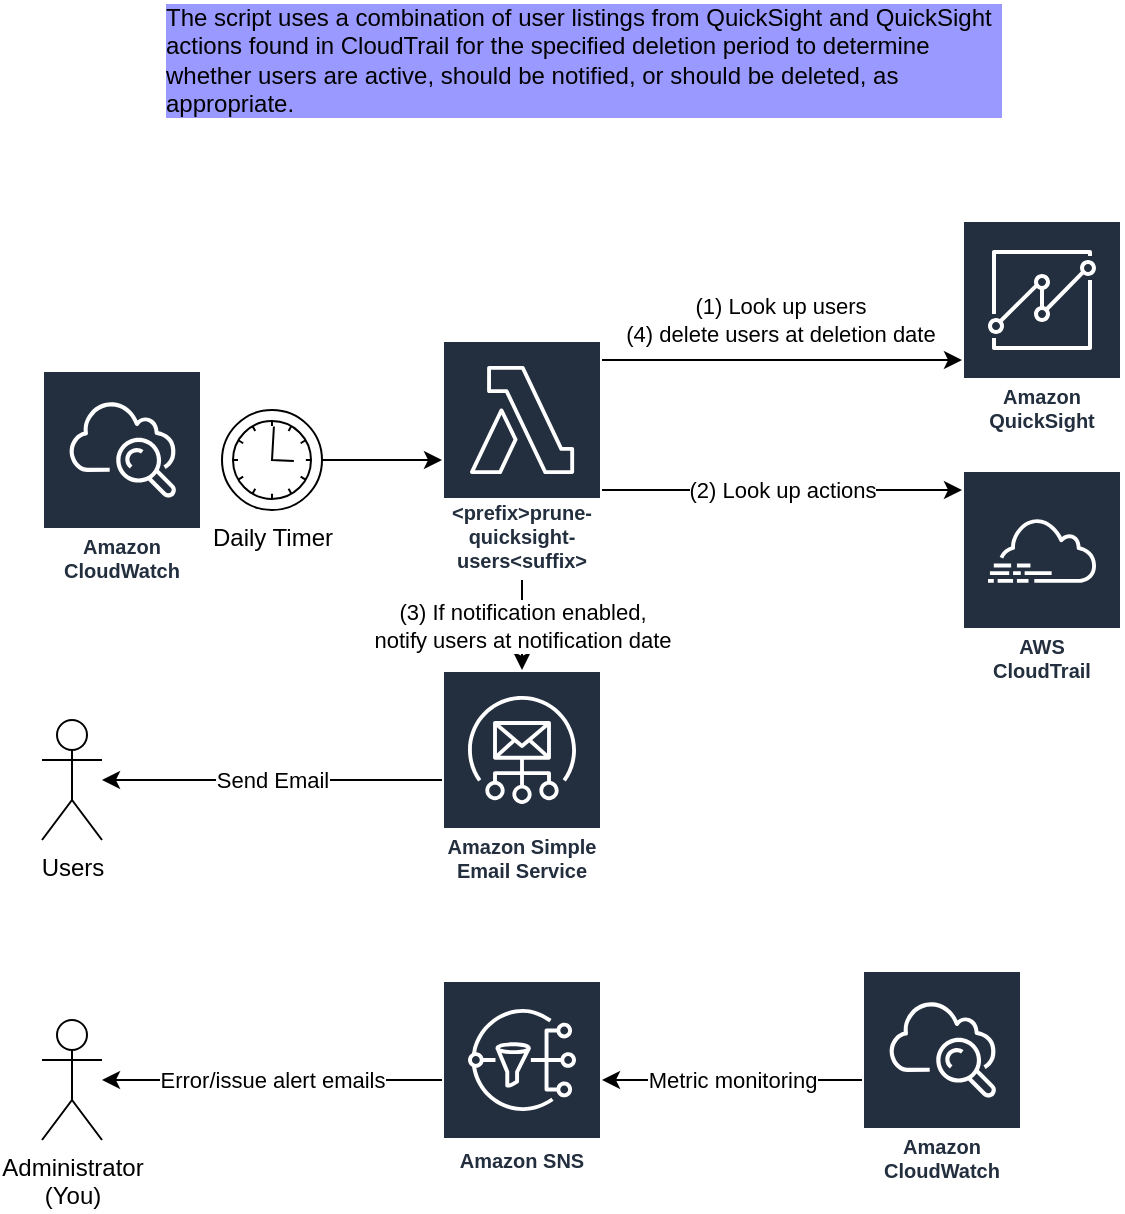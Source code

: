 <mxfile version="13.7.9" type="device"><diagram id="sl8W-vV4jA5wp6af1fbQ" name="Page-1"><mxGraphModel dx="922" dy="831" grid="1" gridSize="10" guides="1" tooltips="1" connect="1" arrows="1" fold="1" page="1" pageScale="1" pageWidth="850" pageHeight="1100" math="0" shadow="0"><root><mxCell id="0"/><mxCell id="1" parent="0"/><mxCell id="8jlTazhaCxbNy6awoGAL-1" value="Amazon QuickSight" style="outlineConnect=0;fontColor=#232F3E;gradientColor=none;strokeColor=#ffffff;fillColor=#232F3E;dashed=0;verticalLabelPosition=middle;verticalAlign=bottom;align=center;html=1;whiteSpace=wrap;fontSize=10;fontStyle=1;spacing=3;shape=mxgraph.aws4.productIcon;prIcon=mxgraph.aws4.quicksight;" parent="1" vertex="1"><mxGeometry x="570" y="270" width="80" height="110" as="geometry"/></mxCell><mxCell id="8jlTazhaCxbNy6awoGAL-5" value="(1) Look up users&lt;br&gt;(4) delete users at deletion date" style="edgeStyle=orthogonalEdgeStyle;rounded=0;orthogonalLoop=1;jettySize=auto;html=1;" parent="1" source="8jlTazhaCxbNy6awoGAL-4" target="8jlTazhaCxbNy6awoGAL-1" edge="1"><mxGeometry x="-0.018" y="20" relative="1" as="geometry"><Array as="points"><mxPoint x="480" y="340"/><mxPoint x="480" y="340"/></Array><mxPoint as="offset"/></mxGeometry></mxCell><mxCell id="8jlTazhaCxbNy6awoGAL-10" value="(2) Look up actions" style="edgeStyle=orthogonalEdgeStyle;rounded=0;orthogonalLoop=1;jettySize=auto;html=1;" parent="1" source="8jlTazhaCxbNy6awoGAL-4" target="8jlTazhaCxbNy6awoGAL-9" edge="1"><mxGeometry relative="1" as="geometry"><Array as="points"><mxPoint x="540" y="405"/><mxPoint x="540" y="405"/></Array></mxGeometry></mxCell><mxCell id="8jlTazhaCxbNy6awoGAL-13" value="(3) If notification enabled,&lt;br&gt;notify users at notification date" style="edgeStyle=orthogonalEdgeStyle;rounded=0;orthogonalLoop=1;jettySize=auto;html=1;" parent="1" source="8jlTazhaCxbNy6awoGAL-4" target="8jlTazhaCxbNy6awoGAL-11" edge="1"><mxGeometry relative="1" as="geometry"/></mxCell><mxCell id="8jlTazhaCxbNy6awoGAL-4" value="&amp;lt;prefix&amp;gt;prune-quicksight-users&amp;lt;suffix&amp;gt;" style="outlineConnect=0;fontColor=#232F3E;gradientColor=none;strokeColor=#ffffff;fillColor=#232F3E;dashed=0;verticalLabelPosition=middle;verticalAlign=bottom;align=center;html=1;whiteSpace=wrap;fontSize=10;fontStyle=1;spacing=3;shape=mxgraph.aws4.productIcon;prIcon=mxgraph.aws4.lambda;" parent="1" vertex="1"><mxGeometry x="310" y="330" width="80" height="120" as="geometry"/></mxCell><mxCell id="8jlTazhaCxbNy6awoGAL-8" style="edgeStyle=orthogonalEdgeStyle;rounded=0;orthogonalLoop=1;jettySize=auto;html=1;" parent="1" source="8jlTazhaCxbNy6awoGAL-6" target="8jlTazhaCxbNy6awoGAL-4" edge="1"><mxGeometry relative="1" as="geometry"/></mxCell><mxCell id="8jlTazhaCxbNy6awoGAL-6" value="Daily Timer" style="shape=mxgraph.bpmn.shape;html=1;verticalLabelPosition=bottom;labelBackgroundColor=#ffffff;verticalAlign=top;align=center;perimeter=ellipsePerimeter;outlineConnect=0;outline=standard;symbol=timer;" parent="1" vertex="1"><mxGeometry x="200" y="365" width="50" height="50" as="geometry"/></mxCell><mxCell id="8jlTazhaCxbNy6awoGAL-7" value="Amazon CloudWatch" style="outlineConnect=0;fontColor=#232F3E;gradientColor=none;strokeColor=#ffffff;fillColor=#232F3E;dashed=0;verticalLabelPosition=middle;verticalAlign=bottom;align=center;html=1;whiteSpace=wrap;fontSize=10;fontStyle=1;spacing=3;shape=mxgraph.aws4.productIcon;prIcon=mxgraph.aws4.cloudwatch;" parent="1" vertex="1"><mxGeometry x="110" y="345" width="80" height="110" as="geometry"/></mxCell><mxCell id="8jlTazhaCxbNy6awoGAL-9" value="AWS&#10;CloudTrail" style="outlineConnect=0;fontColor=#232F3E;gradientColor=none;strokeColor=#ffffff;fillColor=#232F3E;dashed=0;verticalLabelPosition=middle;verticalAlign=bottom;align=center;html=1;whiteSpace=wrap;fontSize=10;fontStyle=1;spacing=3;shape=mxgraph.aws4.productIcon;prIcon=mxgraph.aws4.cloudtrail;" parent="1" vertex="1"><mxGeometry x="570" y="395" width="80" height="110" as="geometry"/></mxCell><mxCell id="8jlTazhaCxbNy6awoGAL-15" value="Send Email" style="edgeStyle=orthogonalEdgeStyle;rounded=0;orthogonalLoop=1;jettySize=auto;html=1;" parent="1" source="8jlTazhaCxbNy6awoGAL-11" target="8jlTazhaCxbNy6awoGAL-14" edge="1"><mxGeometry relative="1" as="geometry"/></mxCell><mxCell id="8jlTazhaCxbNy6awoGAL-11" value="Amazon Simple Email Service" style="outlineConnect=0;fontColor=#232F3E;gradientColor=none;strokeColor=#ffffff;fillColor=#232F3E;dashed=0;verticalLabelPosition=middle;verticalAlign=bottom;align=center;html=1;whiteSpace=wrap;fontSize=10;fontStyle=1;spacing=3;shape=mxgraph.aws4.productIcon;prIcon=mxgraph.aws4.simple_email_service;" parent="1" vertex="1"><mxGeometry x="310" y="495" width="80" height="110" as="geometry"/></mxCell><mxCell id="8jlTazhaCxbNy6awoGAL-14" value="Users" style="shape=umlActor;verticalLabelPosition=bottom;verticalAlign=top;html=1;outlineConnect=0;" parent="1" vertex="1"><mxGeometry x="110" y="520" width="30" height="60" as="geometry"/></mxCell><mxCell id="8jlTazhaCxbNy6awoGAL-16" value="The script uses a combination of user listings from QuickSight and QuickSight actions found in CloudTrail for the specified deletion period to determine whether users are active, should be notified, or should be deleted, as appropriate." style="text;html=1;strokeColor=none;fillColor=none;align=left;verticalAlign=middle;whiteSpace=wrap;rounded=0;labelBackgroundColor=#9999FF;" parent="1" vertex="1"><mxGeometry x="170" y="160" width="420" height="60" as="geometry"/></mxCell><mxCell id="FrdIzHW6hPyn5NBXWg93-3" value="Error/issue alert emails" style="edgeStyle=orthogonalEdgeStyle;rounded=0;orthogonalLoop=1;jettySize=auto;html=1;" edge="1" parent="1" source="FrdIzHW6hPyn5NBXWg93-1" target="FrdIzHW6hPyn5NBXWg93-2"><mxGeometry relative="1" as="geometry"/></mxCell><mxCell id="FrdIzHW6hPyn5NBXWg93-1" value="Amazon SNS" style="outlineConnect=0;fontColor=#232F3E;gradientColor=none;strokeColor=#ffffff;fillColor=#232F3E;dashed=0;verticalLabelPosition=middle;verticalAlign=bottom;align=center;html=1;whiteSpace=wrap;fontSize=10;fontStyle=1;spacing=3;shape=mxgraph.aws4.productIcon;prIcon=mxgraph.aws4.sns;" vertex="1" parent="1"><mxGeometry x="310" y="650" width="80" height="100" as="geometry"/></mxCell><mxCell id="FrdIzHW6hPyn5NBXWg93-2" value="Administrator&lt;br&gt;(You)" style="shape=umlActor;verticalLabelPosition=bottom;verticalAlign=top;html=1;outlineConnect=0;" vertex="1" parent="1"><mxGeometry x="110" y="670" width="30" height="60" as="geometry"/></mxCell><mxCell id="FrdIzHW6hPyn5NBXWg93-6" value="Metric monitoring" style="edgeStyle=orthogonalEdgeStyle;rounded=0;orthogonalLoop=1;jettySize=auto;html=1;" edge="1" parent="1" source="FrdIzHW6hPyn5NBXWg93-4" target="FrdIzHW6hPyn5NBXWg93-1"><mxGeometry relative="1" as="geometry"/></mxCell><mxCell id="FrdIzHW6hPyn5NBXWg93-4" value="Amazon CloudWatch" style="outlineConnect=0;fontColor=#232F3E;gradientColor=none;strokeColor=#ffffff;fillColor=#232F3E;dashed=0;verticalLabelPosition=middle;verticalAlign=bottom;align=center;html=1;whiteSpace=wrap;fontSize=10;fontStyle=1;spacing=3;shape=mxgraph.aws4.productIcon;prIcon=mxgraph.aws4.cloudwatch;" vertex="1" parent="1"><mxGeometry x="520" y="645" width="80" height="110" as="geometry"/></mxCell></root></mxGraphModel></diagram></mxfile>